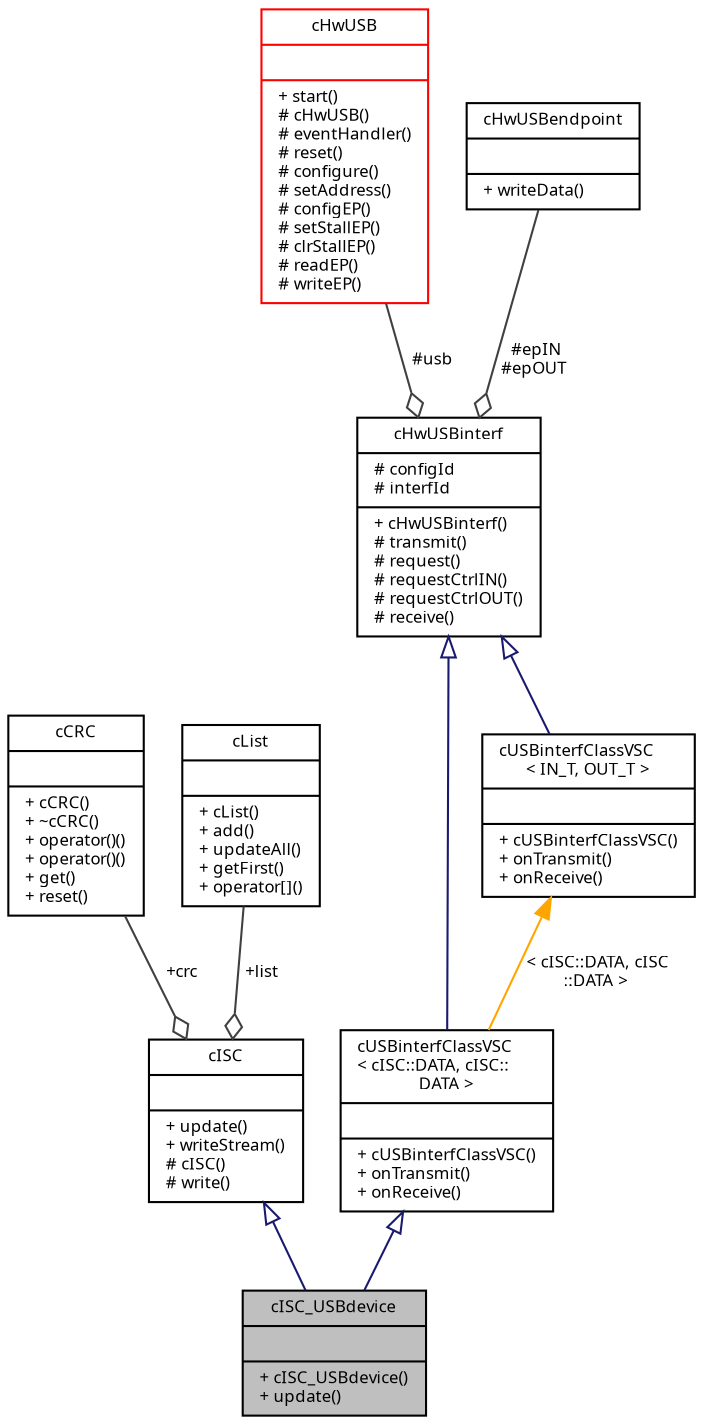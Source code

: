 digraph "cISC_USBdevice"
{
  edge [fontname="Sans",fontsize="8",labelfontname="Sans",labelfontsize="8"];
  node [fontname="Sans",fontsize="8",shape=record];
  Node1 [label="{cISC_USBdevice\n||+ cISC_USBdevice()\l+ update()\l}",height=0.2,width=0.4,color="black", fillcolor="grey75", style="filled", fontcolor="black"];
  Node2 -> Node1 [dir="back",color="midnightblue",fontsize="8",style="solid",arrowtail="onormal",fontname="Sans"];
  Node2 [label="{cISC\n||+ update()\l+ writeStream()\l# cISC()\l# write()\l}",height=0.2,width=0.4,color="black", fillcolor="white", style="filled",URL="$classc_i_s_c.html",tooltip="ISC transport base class. "];
  Node3 -> Node2 [color="grey25",fontsize="8",style="solid",label=" +crc" ,arrowhead="odiamond",fontname="Sans"];
  Node3 [label="{cCRC\n||+ cCRC()\l+ ~cCRC()\l+ operator()()\l+ operator()()\l+ get()\l+ reset()\l}",height=0.2,width=0.4,color="black", fillcolor="white", style="filled",URL="$classc_c_r_c.html",tooltip="16 bit cyclic redundancy check (CRC) calculation. "];
  Node4 -> Node2 [color="grey25",fontsize="8",style="solid",label=" +list" ,arrowhead="odiamond",fontname="Sans"];
  Node4 [label="{cList\n||+ cList()\l+ add()\l+ updateAll()\l+ getFirst()\l+ operator[]()\l}",height=0.2,width=0.4,color="black", fillcolor="white", style="filled",URL="$classc_list.html",tooltip="Base class for single linked lists. "];
  Node5 -> Node1 [dir="back",color="midnightblue",fontsize="8",style="solid",arrowtail="onormal",fontname="Sans"];
  Node5 [label="{cUSBinterfClassVSC\l\< cISC::DATA, cISC::\lDATA \>\n||+ cUSBinterfClassVSC()\l+ onTransmit()\l+ onReceive()\l}",height=0.2,width=0.4,color="black", fillcolor="white", style="filled",URL="$classc_u_s_binterf_class_v_s_c.html"];
  Node6 -> Node5 [dir="back",color="midnightblue",fontsize="8",style="solid",arrowtail="onormal",fontname="Sans"];
  Node6 [label="{cHwUSBinterf\n|# configId\l# interfId\l|+ cHwUSBinterf()\l# transmit()\l# request()\l# requestCtrlIN()\l# requestCtrlOUT()\l# receive()\l}",height=0.2,width=0.4,color="black", fillcolor="white", style="filled",URL="$classc_hw_u_s_binterf.html"];
  Node7 -> Node6 [color="grey25",fontsize="8",style="solid",label=" #usb" ,arrowhead="odiamond",fontname="Sans"];
  Node7 [label="{cHwUSB\n||+ start()\l# cHwUSB()\l# eventHandler()\l# reset()\l# configure()\l# setAddress()\l# configEP()\l# setStallEP()\l# clrStallEP()\l# readEP()\l# writeEP()\l}",height=0.2,width=0.4,color="red", fillcolor="white", style="filled",URL="$classc_hw_u_s_b.html",tooltip="Abstract interface to USB hardware. "];
  Node8 -> Node6 [color="grey25",fontsize="8",style="solid",label=" #epIN\n#epOUT" ,arrowhead="odiamond",fontname="Sans"];
  Node8 [label="{cHwUSBendpoint\n||+ writeData()\l}",height=0.2,width=0.4,color="black", fillcolor="white", style="filled",URL="$classc_hw_u_s_bendpoint.html",tooltip="Endpoint. "];
  Node9 -> Node5 [dir="back",color="orange",fontsize="8",style="solid",label=" \< cISC::DATA, cISC\l::DATA \>" ,fontname="Sans"];
  Node9 [label="{cUSBinterfClassVSC\l\< IN_T, OUT_T \>\n||+ cUSBinterfClassVSC()\l+ onTransmit()\l+ onReceive()\l}",height=0.2,width=0.4,color="black", fillcolor="white", style="filled",URL="$classc_u_s_binterf_class_v_s_c.html",tooltip="Template class supporting USB communication as vendor specific class (VSC) "];
  Node6 -> Node9 [dir="back",color="midnightblue",fontsize="8",style="solid",arrowtail="onormal",fontname="Sans"];
}
